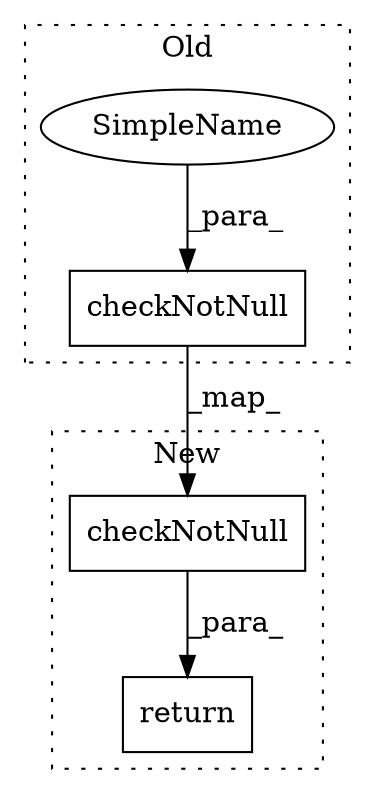 digraph G {
subgraph cluster0 {
1 [label="checkNotNull" a="32" s="4541,4715" l="28,1" shape="box"];
4 [label="SimpleName" a="42" s="4569" l="6" shape="ellipse"];
label = "Old";
style="dotted";
}
subgraph cluster1 {
2 [label="checkNotNull" a="32" s="4741,4912" l="24,1" shape="box"];
3 [label="return" a="41" s="4734" l="7" shape="box"];
label = "New";
style="dotted";
}
1 -> 2 [label="_map_"];
2 -> 3 [label="_para_"];
4 -> 1 [label="_para_"];
}